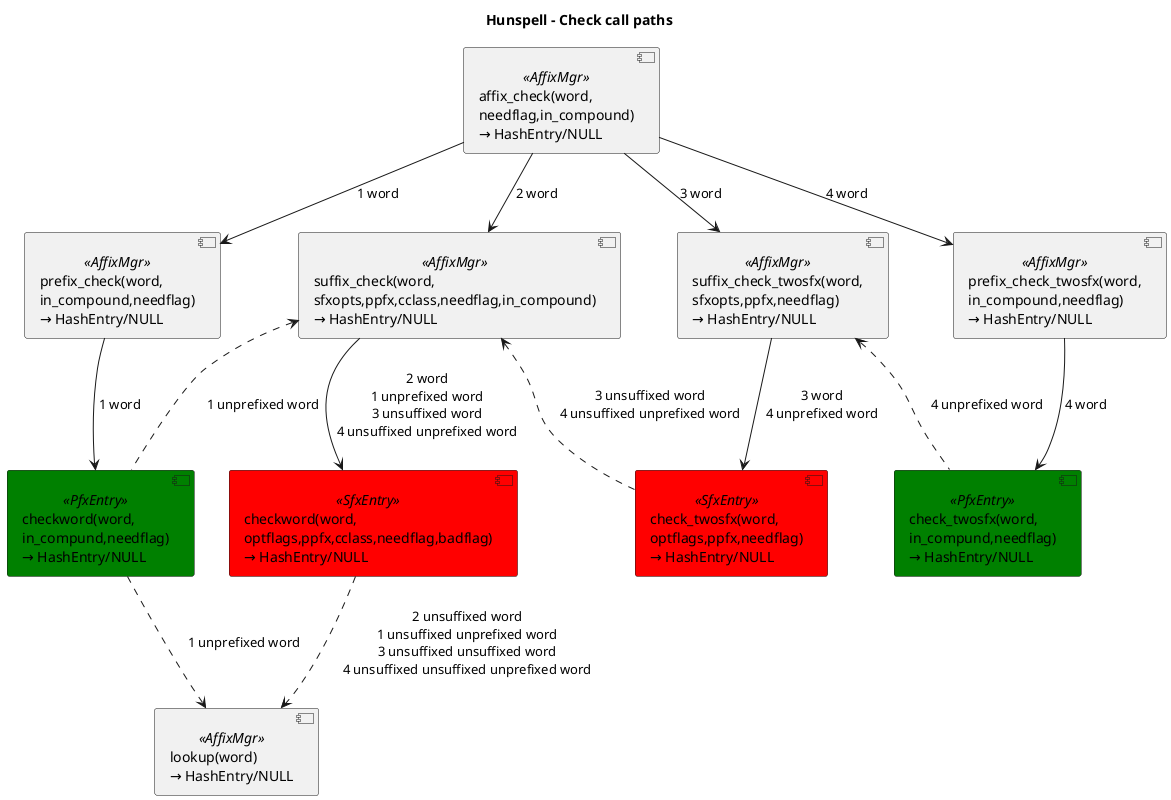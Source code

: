 @startuml
skinparam backgroundcolor White|White

title Hunspell - Check call paths

[lookup(word)\n→ HashEntry/NULL] <<AffixMgr>> as am_lo

[affix_check(word,\nneedflag,in_compound)\n→ HashEntry/NULL] <<AffixMgr>> as am_ac

[prefix_check(word,\nin_compound,needflag)\n→ HashEntry/NULL] <<AffixMgr>> as am_pc
[prefix_check_twosfx(word,\nin_compound,needflag)\n→ HashEntry/NULL] <<AffixMgr>> as am_pcts

[suffix_check(word,\nsfxopts,ppfx,cclass,needflag,in_compound)\n→ HashEntry/NULL] <<AffixMgr>> as am_sc
[suffix_check_twosfx(word,\nsfxopts,ppfx,needflag)\n→ HashEntry/NULL] <<AffixMgr>> as am_scts

[checkword(word,\nin_compund,needflag)\n→ HashEntry/NULL] <<PfxEntry>> as pe_cw
[check_twosfx(word,\nin_compund,needflag)\n→ HashEntry/NULL] <<PfxEntry>> as pe_cts

[checkword(word,\noptflags,ppfx,cclass,needflag,badflag)\n→ HashEntry/NULL] <<SfxEntry>> as se_cw
[check_twosfx(word,\noptflags,ppfx,needflag)\n→ HashEntry/NULL] <<SfxEntry>> as se_cts

am_ac -down-> am_pc : 1 word
am_ac -down-> am_sc : 2 word
am_ac -down-> am_scts : 3 word
am_ac -down-> am_pcts : 4 word

am_pc -down-> pe_cw : 1 word
am_pcts -down-> pe_cts : 4 word
am_sc -down-> se_cw : 2 word\n1 unprefixed word\n3 unsuffixed word\n4 unsuffixed unprefixed word
am_scts -down-> se_cts : 3 word\n4 unprefixed word

pe_cw .down.> am_lo : 1 unprefixed word
pe_cw .up.> am_sc : 1 unprefixed word
pe_cts .up.> am_scts : 4 unprefixed word

se_cw .down.> am_lo : 2 unsuffixed word\n1 unsuffixed unprefixed word\n3 unsuffixed unsuffixed word\n4 unsuffixed unsuffixed unprefixed word
se_cts .up.> am_sc : 3 unsuffixed word\n4 unsuffixed unprefixed word

skinparam component {
    backgroundColor<<PfxEntry>> Green
    backgroundColor<<SfxEntry>> Red
}

@enduml
